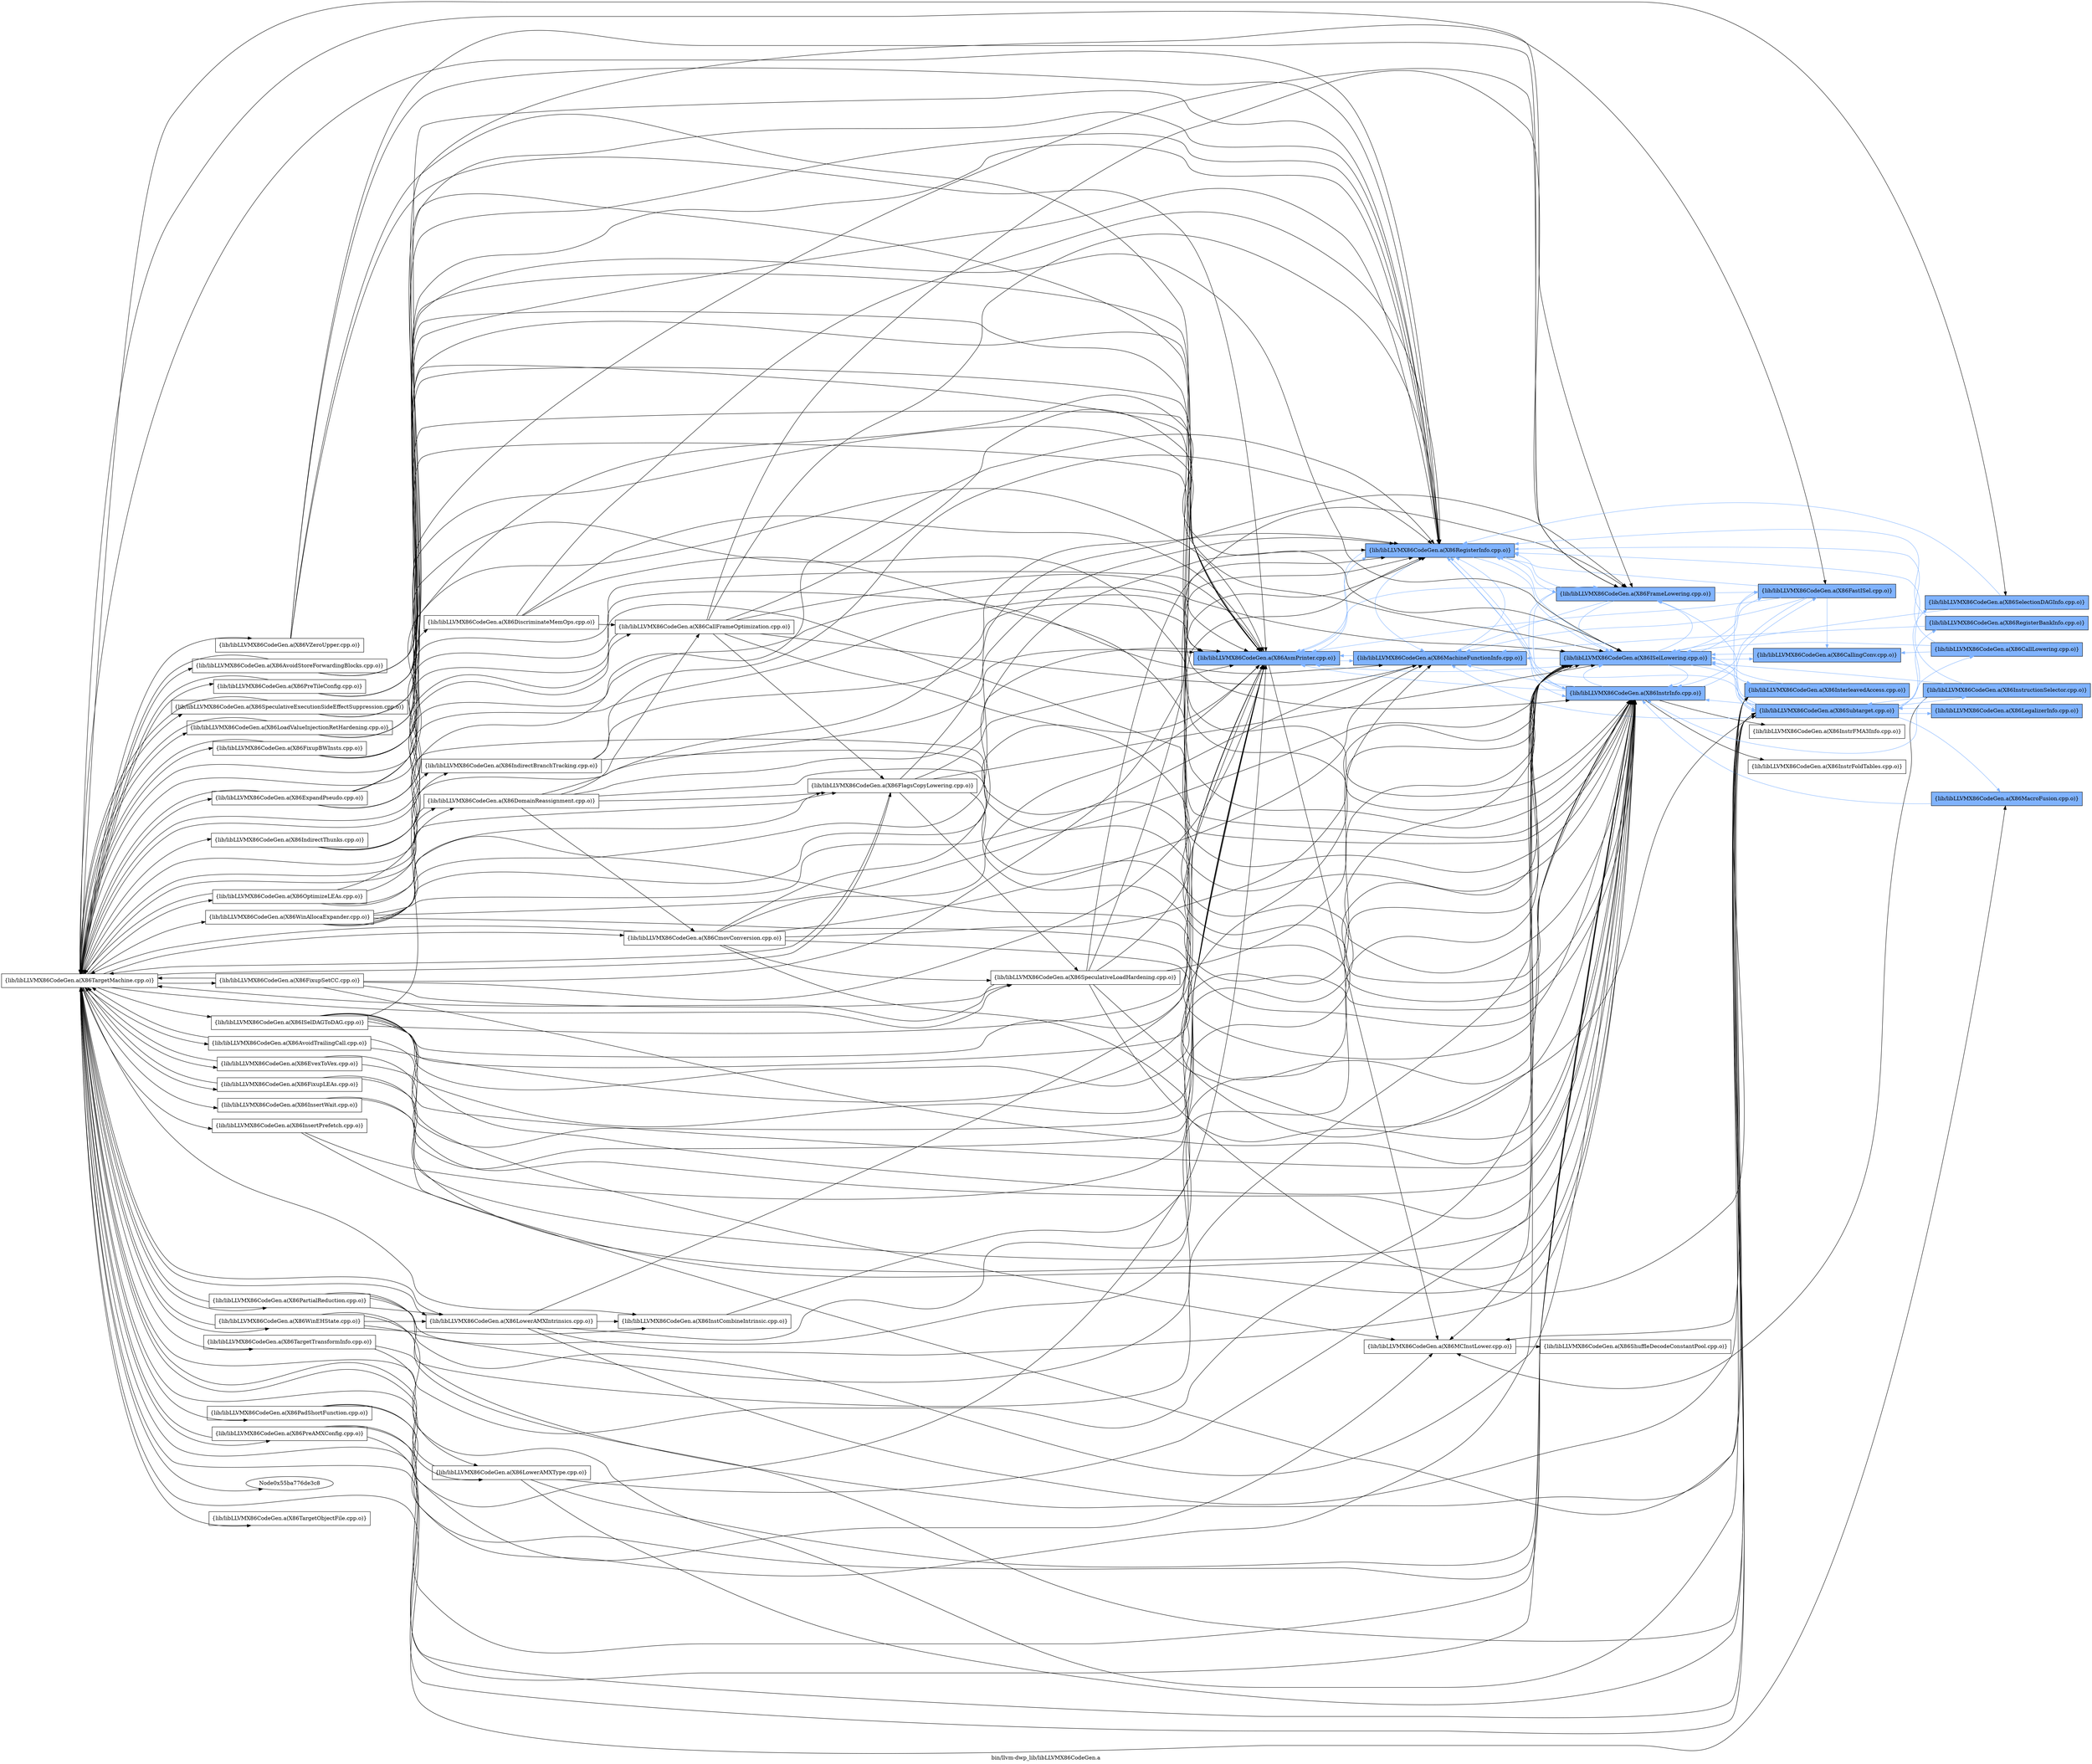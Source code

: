 digraph "bin/llvm-dwp_lib/libLLVMX86CodeGen.a" {
	label="bin/llvm-dwp_lib/libLLVMX86CodeGen.a";
	rankdir=LR;
	{ rank=same; Node0x55ba776e7658;  }
	{ rank=same; Node0x55ba776e64d8; Node0x55ba776eac18; Node0x55ba776eae48;  }
	{ rank=same; Node0x55ba776efb28; Node0x55ba776e7d38; Node0x55ba776e8288; Node0x55ba776eecc8;  }
	{ rank=same; Node0x55ba776e7a68; Node0x55ba776ef5d8; Node0x55ba776f0258; Node0x55ba776eb5c8; Node0x55ba776ee0e8; Node0x55ba776ee598;  }

	Node0x55ba776e7658 [shape=record,shape=box,group=1,style=filled,fillcolor="0.600000 0.5 1",label="{lib/libLLVMX86CodeGen.a(X86AsmPrinter.cpp.o)}"];
	Node0x55ba776e7658 -> Node0x55ba776e64d8;
	Node0x55ba776e7658 -> Node0x55ba776eac18[color="0.600000 0.5 1"];
	Node0x55ba776e7658 -> Node0x55ba776eae48[color="0.600000 0.5 1"];
	Node0x55ba776e1398 [shape=record,shape=box,group=0,label="{lib/libLLVMX86CodeGen.a(X86TargetMachine.cpp.o)}"];
	Node0x55ba776e1398 -> Node0x55ba776e7658;
	Node0x55ba776e1398 -> Node0x55ba776e64d8;
	Node0x55ba776e1398 -> Node0x55ba776eae48;
	Node0x55ba776e1398 -> Node0x55ba776de698;
	Node0x55ba776e1398 -> Node0x55ba776de3c8;
	Node0x55ba776e1398 -> Node0x55ba776e6078;
	Node0x55ba776e1398 -> Node0x55ba776e58f8;
	Node0x55ba776e1398 -> Node0x55ba776e5088;
	Node0x55ba776e1398 -> Node0x55ba776e49a8;
	Node0x55ba776e1398 -> Node0x55ba776e4048;
	Node0x55ba776e1398 -> Node0x55ba776e7d38;
	Node0x55ba776e1398 -> Node0x55ba776e8288;
	Node0x55ba776e1398 -> Node0x55ba776eecc8;
	Node0x55ba776e1398 -> Node0x55ba776eb5c8;
	Node0x55ba776e1398 -> Node0x55ba776ec428;
	Node0x55ba776e1398 -> Node0x55ba776e2018;
	Node0x55ba776e1398 -> Node0x55ba776e3a58;
	Node0x55ba776e1398 -> Node0x55ba776e2dd8;
	Node0x55ba776e1398 -> Node0x55ba776e2ba8;
	Node0x55ba776e1398 -> Node0x55ba776df7c8;
	Node0x55ba776e1398 -> Node0x55ba776df4a8;
	Node0x55ba776e1398 -> Node0x55ba776edaa8;
	Node0x55ba776e1398 -> Node0x55ba776eb988;
	Node0x55ba776e1398 -> Node0x55ba776ec1a8;
	Node0x55ba776e1398 -> Node0x55ba776eef48;
	Node0x55ba776e1398 -> Node0x55ba776ef8f8;
	Node0x55ba776e1398 -> Node0x55ba776f0078;
	Node0x55ba776e1398 -> Node0x55ba776edff8;
	Node0x55ba776e1398 -> Node0x55ba776ee958;
	Node0x55ba776e1398 -> Node0x55ba776eea48;
	Node0x55ba776e1398 -> Node0x55ba776e7928;
	Node0x55ba776e1398 -> Node0x55ba776e8508;
	Node0x55ba776e1398 -> Node0x55ba776e3ff8;
	Node0x55ba776e1398 -> Node0x55ba776e4228;
	Node0x55ba776e1398 -> Node0x55ba776e4cc8;
	Node0x55ba776e1398 -> Node0x55ba776e2928;
	Node0x55ba776e1398 -> Node0x55ba776e3508;
	Node0x55ba776e1398 -> Node0x55ba776e37d8;
	Node0x55ba776e1398 -> Node0x55ba776e13e8;
	Node0x55ba776e1398 -> Node0x55ba776e2068;
	Node0x55ba776e1398 -> Node0x55ba776e2338;
	Node0x55ba776e1398 -> Node0x55ba776ea088;
	Node0x55ba776e1398 -> Node0x55ba776eb168;
	Node0x55ba776e64d8 [shape=record,shape=box,group=0,label="{lib/libLLVMX86CodeGen.a(X86MCInstLower.cpp.o)}"];
	Node0x55ba776e64d8 -> Node0x55ba776efb28;
	Node0x55ba776eac18 [shape=record,shape=box,group=1,style=filled,fillcolor="0.600000 0.5 1",label="{lib/libLLVMX86CodeGen.a(X86MachineFunctionInfo.cpp.o)}"];
	Node0x55ba776eac18 -> Node0x55ba776e7658[color="0.600000 0.5 1"];
	Node0x55ba776eac18 -> Node0x55ba776eae48[color="0.600000 0.5 1"];
	Node0x55ba776eae48 [shape=record,shape=box,group=1,style=filled,fillcolor="0.600000 0.5 1",label="{lib/libLLVMX86CodeGen.a(X86RegisterInfo.cpp.o)}"];
	Node0x55ba776eae48 -> Node0x55ba776e7658[color="0.600000 0.5 1"];
	Node0x55ba776eae48 -> Node0x55ba776eac18[color="0.600000 0.5 1"];
	Node0x55ba776eae48 -> Node0x55ba776e7d38[color="0.600000 0.5 1"];
	Node0x55ba776eae48 -> Node0x55ba776e8288[color="0.600000 0.5 1"];
	Node0x55ba776eae48 -> Node0x55ba776eecc8[color="0.600000 0.5 1"];
	Node0x55ba776efb28 [shape=record,shape=box,group=0,label="{lib/libLLVMX86CodeGen.a(X86ShuffleDecodeConstantPool.cpp.o)}"];
	Node0x55ba776e7d38 [shape=record,shape=box,group=1,style=filled,fillcolor="0.600000 0.5 1",label="{lib/libLLVMX86CodeGen.a(X86ISelLowering.cpp.o)}"];
	Node0x55ba776e7d38 -> Node0x55ba776e7658[color="0.600000 0.5 1"];
	Node0x55ba776e7d38 -> Node0x55ba776e64d8;
	Node0x55ba776e7d38 -> Node0x55ba776eac18[color="0.600000 0.5 1"];
	Node0x55ba776e7d38 -> Node0x55ba776eae48[color="0.600000 0.5 1"];
	Node0x55ba776e7d38 -> Node0x55ba776e7a68[color="0.600000 0.5 1"];
	Node0x55ba776e7d38 -> Node0x55ba776e8288[color="0.600000 0.5 1"];
	Node0x55ba776e7d38 -> Node0x55ba776eecc8[color="0.600000 0.5 1"];
	Node0x55ba776e7d38 -> Node0x55ba776ef5d8[color="0.600000 0.5 1"];
	Node0x55ba776e7d38 -> Node0x55ba776f0258[color="0.600000 0.5 1"];
	Node0x55ba776e7d38 -> Node0x55ba776eb5c8[color="0.600000 0.5 1"];
	Node0x55ba776e8288 [shape=record,shape=box,group=1,style=filled,fillcolor="0.600000 0.5 1",label="{lib/libLLVMX86CodeGen.a(X86InstrInfo.cpp.o)}"];
	Node0x55ba776e8288 -> Node0x55ba776e7658[color="0.600000 0.5 1"];
	Node0x55ba776e8288 -> Node0x55ba776eac18[color="0.600000 0.5 1"];
	Node0x55ba776e8288 -> Node0x55ba776eae48[color="0.600000 0.5 1"];
	Node0x55ba776e8288 -> Node0x55ba776e7d38[color="0.600000 0.5 1"];
	Node0x55ba776e8288 -> Node0x55ba776e7a68[color="0.600000 0.5 1"];
	Node0x55ba776e8288 -> Node0x55ba776ee0e8;
	Node0x55ba776e8288 -> Node0x55ba776eecc8[color="0.600000 0.5 1"];
	Node0x55ba776e8288 -> Node0x55ba776ee598;
	Node0x55ba776eecc8 [shape=record,shape=box,group=1,style=filled,fillcolor="0.600000 0.5 1",label="{lib/libLLVMX86CodeGen.a(X86FrameLowering.cpp.o)}"];
	Node0x55ba776eecc8 -> Node0x55ba776e7658[color="0.600000 0.5 1"];
	Node0x55ba776eecc8 -> Node0x55ba776eac18[color="0.600000 0.5 1"];
	Node0x55ba776eecc8 -> Node0x55ba776eae48[color="0.600000 0.5 1"];
	Node0x55ba776eecc8 -> Node0x55ba776e7d38[color="0.600000 0.5 1"];
	Node0x55ba776eecc8 -> Node0x55ba776e7a68[color="0.600000 0.5 1"];
	Node0x55ba776eecc8 -> Node0x55ba776e8288[color="0.600000 0.5 1"];
	Node0x55ba776e7a68 [shape=record,shape=box,group=1,style=filled,fillcolor="0.600000 0.5 1",label="{lib/libLLVMX86CodeGen.a(X86FastISel.cpp.o)}"];
	Node0x55ba776e7a68 -> Node0x55ba776e7658[color="0.600000 0.5 1"];
	Node0x55ba776e7a68 -> Node0x55ba776eac18[color="0.600000 0.5 1"];
	Node0x55ba776e7a68 -> Node0x55ba776eae48[color="0.600000 0.5 1"];
	Node0x55ba776e7a68 -> Node0x55ba776e7d38[color="0.600000 0.5 1"];
	Node0x55ba776e7a68 -> Node0x55ba776e8288[color="0.600000 0.5 1"];
	Node0x55ba776e7a68 -> Node0x55ba776ef5d8[color="0.600000 0.5 1"];
	Node0x55ba776e7a68 -> Node0x55ba776eb5c8[color="0.600000 0.5 1"];
	Node0x55ba776ef5d8 [shape=record,shape=box,group=1,style=filled,fillcolor="0.600000 0.5 1",label="{lib/libLLVMX86CodeGen.a(X86CallingConv.cpp.o)}"];
	Node0x55ba776ef5d8 -> Node0x55ba776e7d38[color="0.600000 0.5 1"];
	Node0x55ba776f0258 [shape=record,shape=box,group=1,style=filled,fillcolor="0.600000 0.5 1",label="{lib/libLLVMX86CodeGen.a(X86InterleavedAccess.cpp.o)}"];
	Node0x55ba776f0258 -> Node0x55ba776e7d38[color="0.600000 0.5 1"];
	Node0x55ba776eb5c8 [shape=record,shape=box,group=1,style=filled,fillcolor="0.600000 0.5 1",label="{lib/libLLVMX86CodeGen.a(X86Subtarget.cpp.o)}"];
	Node0x55ba776eb5c8 -> Node0x55ba776e64d8;
	Node0x55ba776eb5c8 -> Node0x55ba776eac18[color="0.600000 0.5 1"];
	Node0x55ba776eb5c8 -> Node0x55ba776eae48[color="0.600000 0.5 1"];
	Node0x55ba776eb5c8 -> Node0x55ba776e7d38[color="0.600000 0.5 1"];
	Node0x55ba776eb5c8 -> Node0x55ba776e8288[color="0.600000 0.5 1"];
	Node0x55ba776eb5c8 -> Node0x55ba776eecc8[color="0.600000 0.5 1"];
	Node0x55ba776eb5c8 -> Node0x55ba776ec428[color="0.600000 0.5 1"];
	Node0x55ba776eb5c8 -> Node0x55ba776e5f88[color="0.600000 0.5 1"];
	Node0x55ba776eb5c8 -> Node0x55ba776e5c68[color="0.600000 0.5 1"];
	Node0x55ba776eb5c8 -> Node0x55ba776e5808[color="0.600000 0.5 1"];
	Node0x55ba776eb5c8 -> Node0x55ba776e22e8[color="0.600000 0.5 1"];
	Node0x55ba776eb5c8 -> Node0x55ba776e2018[color="0.600000 0.5 1"];
	Node0x55ba776ee0e8 [shape=record,shape=box,group=0,label="{lib/libLLVMX86CodeGen.a(X86InstrFoldTables.cpp.o)}"];
	Node0x55ba776ee598 [shape=record,shape=box,group=0,label="{lib/libLLVMX86CodeGen.a(X86InstrFMA3Info.cpp.o)}"];
	Node0x55ba776ec428 [shape=record,shape=box,group=1,style=filled,fillcolor="0.600000 0.5 1",label="{lib/libLLVMX86CodeGen.a(X86SelectionDAGInfo.cpp.o)}"];
	Node0x55ba776ec428 -> Node0x55ba776eae48[color="0.600000 0.5 1"];
	Node0x55ba776ec428 -> Node0x55ba776e7d38[color="0.600000 0.5 1"];
	Node0x55ba776e5f88 [shape=record,shape=box,group=1,style=filled,fillcolor="0.600000 0.5 1",label="{lib/libLLVMX86CodeGen.a(X86CallLowering.cpp.o)}"];
	Node0x55ba776e5f88 -> Node0x55ba776eae48[color="0.600000 0.5 1"];
	Node0x55ba776e5f88 -> Node0x55ba776e7d38[color="0.600000 0.5 1"];
	Node0x55ba776e5f88 -> Node0x55ba776ef5d8[color="0.600000 0.5 1"];
	Node0x55ba776e5c68 [shape=record,shape=box,group=1,style=filled,fillcolor="0.600000 0.5 1",label="{lib/libLLVMX86CodeGen.a(X86LegalizerInfo.cpp.o)}"];
	Node0x55ba776e5c68 -> Node0x55ba776eb5c8[color="0.600000 0.5 1"];
	Node0x55ba776e5808 [shape=record,shape=box,group=1,style=filled,fillcolor="0.600000 0.5 1",label="{lib/libLLVMX86CodeGen.a(X86RegisterBankInfo.cpp.o)}"];
	Node0x55ba776e5808 -> Node0x55ba776eac18[color="0.600000 0.5 1"];
	Node0x55ba776e5808 -> Node0x55ba776eae48[color="0.600000 0.5 1"];
	Node0x55ba776e22e8 [shape=record,shape=box,group=1,style=filled,fillcolor="0.600000 0.5 1",label="{lib/libLLVMX86CodeGen.a(X86InstructionSelector.cpp.o)}"];
	Node0x55ba776e22e8 -> Node0x55ba776e64d8;
	Node0x55ba776e22e8 -> Node0x55ba776eae48[color="0.600000 0.5 1"];
	Node0x55ba776e22e8 -> Node0x55ba776e7d38[color="0.600000 0.5 1"];
	Node0x55ba776e22e8 -> Node0x55ba776e8288[color="0.600000 0.5 1"];
	Node0x55ba776e22e8 -> Node0x55ba776eb5c8[color="0.600000 0.5 1"];
	Node0x55ba776e2018 [shape=record,shape=box,group=1,style=filled,fillcolor="0.600000 0.5 1",label="{lib/libLLVMX86CodeGen.a(X86MacroFusion.cpp.o)}"];
	Node0x55ba776e2018 -> Node0x55ba776e8288[color="0.600000 0.5 1"];
	Node0x55ba776de698 [shape=record,shape=box,group=0,label="{lib/libLLVMX86CodeGen.a(X86ExpandPseudo.cpp.o)}"];
	Node0x55ba776de698 -> Node0x55ba776e7658;
	Node0x55ba776de698 -> Node0x55ba776eac18;
	Node0x55ba776de698 -> Node0x55ba776e7d38;
	Node0x55ba776de698 -> Node0x55ba776e8288;
	Node0x55ba776de698 -> Node0x55ba776eecc8;
	Node0x55ba776de698 -> Node0x55ba776e1398;
	Node0x55ba776e6078 [shape=record,shape=box,group=0,label="{lib/libLLVMX86CodeGen.a(X86SpeculativeLoadHardening.cpp.o)}"];
	Node0x55ba776e6078 -> Node0x55ba776e7658;
	Node0x55ba776e6078 -> Node0x55ba776eae48;
	Node0x55ba776e6078 -> Node0x55ba776e7d38;
	Node0x55ba776e6078 -> Node0x55ba776e8288;
	Node0x55ba776e6078 -> Node0x55ba776eecc8;
	Node0x55ba776e6078 -> Node0x55ba776eb5c8;
	Node0x55ba776e6078 -> Node0x55ba776e1398;
	Node0x55ba776e58f8 [shape=record,shape=box,group=0,label="{lib/libLLVMX86CodeGen.a(X86FlagsCopyLowering.cpp.o)}"];
	Node0x55ba776e58f8 -> Node0x55ba776e7658;
	Node0x55ba776e58f8 -> Node0x55ba776eae48;
	Node0x55ba776e58f8 -> Node0x55ba776e6078;
	Node0x55ba776e58f8 -> Node0x55ba776e7d38;
	Node0x55ba776e58f8 -> Node0x55ba776e8288;
	Node0x55ba776e58f8 -> Node0x55ba776e1398;
	Node0x55ba776e5088 [shape=record,shape=box,group=0,label="{lib/libLLVMX86CodeGen.a(X86FixupSetCC.cpp.o)}"];
	Node0x55ba776e5088 -> Node0x55ba776e7658;
	Node0x55ba776e5088 -> Node0x55ba776eae48;
	Node0x55ba776e5088 -> Node0x55ba776e6078;
	Node0x55ba776e5088 -> Node0x55ba776e8288;
	Node0x55ba776e5088 -> Node0x55ba776e1398;
	Node0x55ba776e49a8 [shape=record,shape=box,group=0,label="{lib/libLLVMX86CodeGen.a(X86OptimizeLEAs.cpp.o)}"];
	Node0x55ba776e49a8 -> Node0x55ba776e7658;
	Node0x55ba776e49a8 -> Node0x55ba776eae48;
	Node0x55ba776e49a8 -> Node0x55ba776e58f8;
	Node0x55ba776e49a8 -> Node0x55ba776e8288;
	Node0x55ba776e49a8 -> Node0x55ba776e1398;
	Node0x55ba776e4048 [shape=record,shape=box,group=0,label="{lib/libLLVMX86CodeGen.a(X86CallFrameOptimization.cpp.o)}"];
	Node0x55ba776e4048 -> Node0x55ba776e7658;
	Node0x55ba776e4048 -> Node0x55ba776eac18;
	Node0x55ba776e4048 -> Node0x55ba776eae48;
	Node0x55ba776e4048 -> Node0x55ba776e58f8;
	Node0x55ba776e4048 -> Node0x55ba776e7d38;
	Node0x55ba776e4048 -> Node0x55ba776e8288;
	Node0x55ba776e4048 -> Node0x55ba776eecc8;
	Node0x55ba776e4048 -> Node0x55ba776e1398;
	Node0x55ba776e3a58 [shape=record,shape=box,group=0,label="{lib/libLLVMX86CodeGen.a(X86InstCombineIntrinsic.cpp.o)}"];
	Node0x55ba776e3a58 -> Node0x55ba776e7d38;
	Node0x55ba776e2dd8 [shape=record,shape=box,group=0,label="{lib/libLLVMX86CodeGen.a(X86SpeculativeExecutionSideEffectSuppression.cpp.o)}"];
	Node0x55ba776e2dd8 -> Node0x55ba776e7658;
	Node0x55ba776e2dd8 -> Node0x55ba776eae48;
	Node0x55ba776e2dd8 -> Node0x55ba776e8288;
	Node0x55ba776e2dd8 -> Node0x55ba776e1398;
	Node0x55ba776e2ba8 [shape=record,shape=box,group=0,label="{lib/libLLVMX86CodeGen.a(X86IndirectThunks.cpp.o)}"];
	Node0x55ba776e2ba8 -> Node0x55ba776e7658;
	Node0x55ba776e2ba8 -> Node0x55ba776e7d38;
	Node0x55ba776e2ba8 -> Node0x55ba776e8288;
	Node0x55ba776df7c8 [shape=record,shape=box,group=0,label="{lib/libLLVMX86CodeGen.a(X86LoadValueInjectionRetHardening.cpp.o)}"];
	Node0x55ba776df7c8 -> Node0x55ba776e7658;
	Node0x55ba776df7c8 -> Node0x55ba776eae48;
	Node0x55ba776df7c8 -> Node0x55ba776e8288;
	Node0x55ba776df7c8 -> Node0x55ba776e1398;
	Node0x55ba776df4a8 [shape=record,shape=box,group=0,label="{lib/libLLVMX86CodeGen.a(X86AvoidTrailingCall.cpp.o)}"];
	Node0x55ba776df4a8 -> Node0x55ba776e7658;
	Node0x55ba776df4a8 -> Node0x55ba776e8288;
	Node0x55ba776df4a8 -> Node0x55ba776e1398;
	Node0x55ba776edaa8 [shape=record,shape=box,group=0,label="{lib/libLLVMX86CodeGen.a(X86AvoidStoreForwardingBlocks.cpp.o)}"];
	Node0x55ba776edaa8 -> Node0x55ba776e7658;
	Node0x55ba776edaa8 -> Node0x55ba776eae48;
	Node0x55ba776edaa8 -> Node0x55ba776e8288;
	Node0x55ba776edaa8 -> Node0x55ba776e1398;
	Node0x55ba776eb988 [shape=record,shape=box,group=0,label="{lib/libLLVMX86CodeGen.a(X86PreTileConfig.cpp.o)}"];
	Node0x55ba776eb988 -> Node0x55ba776e7658;
	Node0x55ba776eb988 -> Node0x55ba776eae48;
	Node0x55ba776eb988 -> Node0x55ba776e7d38;
	Node0x55ba776eb988 -> Node0x55ba776e7a68;
	Node0x55ba776eb988 -> Node0x55ba776e8288;
	Node0x55ba776eb988 -> Node0x55ba776e1398;
	Node0x55ba776ec1a8 [shape=record,shape=box,group=0,label="{lib/libLLVMX86CodeGen.a(X86CmovConversion.cpp.o)}"];
	Node0x55ba776ec1a8 -> Node0x55ba776e7658;
	Node0x55ba776ec1a8 -> Node0x55ba776eac18;
	Node0x55ba776ec1a8 -> Node0x55ba776eae48;
	Node0x55ba776ec1a8 -> Node0x55ba776e6078;
	Node0x55ba776ec1a8 -> Node0x55ba776e7d38;
	Node0x55ba776ec1a8 -> Node0x55ba776e8288;
	Node0x55ba776ec1a8 -> Node0x55ba776eb5c8;
	Node0x55ba776ec1a8 -> Node0x55ba776e1398;
	Node0x55ba776eef48 [shape=record,shape=box,group=0,label="{lib/libLLVMX86CodeGen.a(X86ISelDAGToDAG.cpp.o)}"];
	Node0x55ba776eef48 -> Node0x55ba776e7658;
	Node0x55ba776eef48 -> Node0x55ba776e64d8;
	Node0x55ba776eef48 -> Node0x55ba776eac18;
	Node0x55ba776eef48 -> Node0x55ba776eae48;
	Node0x55ba776eef48 -> Node0x55ba776e7d38;
	Node0x55ba776eef48 -> Node0x55ba776e8288;
	Node0x55ba776eef48 -> Node0x55ba776eb5c8;
	Node0x55ba776eef48 -> Node0x55ba776ef8f8;
	Node0x55ba776ef8f8 [shape=record,shape=box,group=0,label="{lib/libLLVMX86CodeGen.a(X86IndirectBranchTracking.cpp.o)}"];
	Node0x55ba776ef8f8 -> Node0x55ba776e7658;
	Node0x55ba776ef8f8 -> Node0x55ba776eae48;
	Node0x55ba776ef8f8 -> Node0x55ba776e8288;
	Node0x55ba776f0078 [shape=record,shape=box,group=0,label="{lib/libLLVMX86CodeGen.a(X86EvexToVex.cpp.o)}"];
	Node0x55ba776f0078 -> Node0x55ba776e7658;
	Node0x55ba776f0078 -> Node0x55ba776e8288;
	Node0x55ba776f0078 -> Node0x55ba776e1398;
	Node0x55ba776edff8 [shape=record,shape=box,group=0,label="{lib/libLLVMX86CodeGen.a(X86DiscriminateMemOps.cpp.o)}"];
	Node0x55ba776edff8 -> Node0x55ba776e7658;
	Node0x55ba776edff8 -> Node0x55ba776eae48;
	Node0x55ba776edff8 -> Node0x55ba776e4048;
	Node0x55ba776edff8 -> Node0x55ba776e8288;
	Node0x55ba776ee958 [shape=record,shape=box,group=0,label="{lib/libLLVMX86CodeGen.a(X86InsertPrefetch.cpp.o)}"];
	Node0x55ba776ee958 -> Node0x55ba776e7658;
	Node0x55ba776ee958 -> Node0x55ba776e8288;
	Node0x55ba776eea48 [shape=record,shape=box,group=0,label="{lib/libLLVMX86CodeGen.a(X86FixupBWInsts.cpp.o)}"];
	Node0x55ba776eea48 -> Node0x55ba776e7658;
	Node0x55ba776eea48 -> Node0x55ba776eae48;
	Node0x55ba776eea48 -> Node0x55ba776e8288;
	Node0x55ba776eea48 -> Node0x55ba776e1398;
	Node0x55ba776e7928 [shape=record,shape=box,group=0,label="{lib/libLLVMX86CodeGen.a(X86PadShortFunction.cpp.o)}"];
	Node0x55ba776e7928 -> Node0x55ba776e7658;
	Node0x55ba776e7928 -> Node0x55ba776e8288;
	Node0x55ba776e8508 [shape=record,shape=box,group=0,label="{lib/libLLVMX86CodeGen.a(X86FixupLEAs.cpp.o)}"];
	Node0x55ba776e8508 -> Node0x55ba776e7658;
	Node0x55ba776e8508 -> Node0x55ba776e8288;
	Node0x55ba776e8508 -> Node0x55ba776e1398;
	Node0x55ba776e3ff8 [shape=record,shape=box,group=0,label="{lib/libLLVMX86CodeGen.a(X86LowerAMXIntrinsics.cpp.o)}"];
	Node0x55ba776e3ff8 -> Node0x55ba776eae48;
	Node0x55ba776e3ff8 -> Node0x55ba776e7d38;
	Node0x55ba776e3ff8 -> Node0x55ba776e8288;
	Node0x55ba776e3ff8 -> Node0x55ba776f0258;
	Node0x55ba776e3ff8 -> Node0x55ba776e1398;
	Node0x55ba776e3ff8 -> Node0x55ba776e3a58;
	Node0x55ba776e4228 [shape=record,shape=box,group=0,label="{lib/libLLVMX86CodeGen.a(X86LowerAMXType.cpp.o)}"];
	Node0x55ba776e4228 -> Node0x55ba776e7d38;
	Node0x55ba776e4228 -> Node0x55ba776e8288;
	Node0x55ba776e4228 -> Node0x55ba776f0258;
	Node0x55ba776e4228 -> Node0x55ba776e1398;
	Node0x55ba776e4cc8 [shape=record,shape=box,group=0,label="{lib/libLLVMX86CodeGen.a(X86PreAMXConfig.cpp.o)}"];
	Node0x55ba776e4cc8 -> Node0x55ba776e7d38;
	Node0x55ba776e4cc8 -> Node0x55ba776e8288;
	Node0x55ba776e4cc8 -> Node0x55ba776f0258;
	Node0x55ba776e4cc8 -> Node0x55ba776e1398;
	Node0x55ba776e2928 [shape=record,shape=box,group=0,label="{lib/libLLVMX86CodeGen.a(X86DomainReassignment.cpp.o)}"];
	Node0x55ba776e2928 -> Node0x55ba776e7658;
	Node0x55ba776e2928 -> Node0x55ba776eae48;
	Node0x55ba776e2928 -> Node0x55ba776e58f8;
	Node0x55ba776e2928 -> Node0x55ba776e4048;
	Node0x55ba776e2928 -> Node0x55ba776e8288;
	Node0x55ba776e2928 -> Node0x55ba776e1398;
	Node0x55ba776e2928 -> Node0x55ba776ec1a8;
	Node0x55ba776e3508 [shape=record,shape=box,group=0,label="{lib/libLLVMX86CodeGen.a(X86PartialReduction.cpp.o)}"];
	Node0x55ba776e3508 -> Node0x55ba776e7d38;
	Node0x55ba776e3508 -> Node0x55ba776e8288;
	Node0x55ba776e3508 -> Node0x55ba776f0258;
	Node0x55ba776e3508 -> Node0x55ba776e1398;
	Node0x55ba776e3508 -> Node0x55ba776e3ff8;
	Node0x55ba776e37d8 [shape=record,shape=box,group=0,label="{lib/libLLVMX86CodeGen.a(X86TargetObjectFile.cpp.o)}"];
	Node0x55ba776e13e8 [shape=record,shape=box,group=0,label="{lib/libLLVMX86CodeGen.a(X86TargetTransformInfo.cpp.o)}"];
	Node0x55ba776e13e8 -> Node0x55ba776e7d38;
	Node0x55ba776e13e8 -> Node0x55ba776eb5c8;
	Node0x55ba776e2068 [shape=record,shape=box,group=0,label="{lib/libLLVMX86CodeGen.a(X86VZeroUpper.cpp.o)}"];
	Node0x55ba776e2068 -> Node0x55ba776e7658;
	Node0x55ba776e2068 -> Node0x55ba776eae48;
	Node0x55ba776e2068 -> Node0x55ba776e8288;
	Node0x55ba776e2068 -> Node0x55ba776eecc8;
	Node0x55ba776e2338 [shape=record,shape=box,group=0,label="{lib/libLLVMX86CodeGen.a(X86WinAllocaExpander.cpp.o)}"];
	Node0x55ba776e2338 -> Node0x55ba776e7658;
	Node0x55ba776e2338 -> Node0x55ba776eac18;
	Node0x55ba776e2338 -> Node0x55ba776e58f8;
	Node0x55ba776e2338 -> Node0x55ba776e7d38;
	Node0x55ba776e2338 -> Node0x55ba776e8288;
	Node0x55ba776e2338 -> Node0x55ba776eecc8;
	Node0x55ba776e2338 -> Node0x55ba776e2928;
	Node0x55ba776ea088 [shape=record,shape=box,group=0,label="{lib/libLLVMX86CodeGen.a(X86WinEHState.cpp.o)}"];
	Node0x55ba776ea088 -> Node0x55ba776e7d38;
	Node0x55ba776ea088 -> Node0x55ba776f0258;
	Node0x55ba776ea088 -> Node0x55ba776e1398;
	Node0x55ba776ea088 -> Node0x55ba776e3a58;
	Node0x55ba776ea088 -> Node0x55ba776e3ff8;
	Node0x55ba776ea088 -> Node0x55ba776e4228;
	Node0x55ba776eb168 [shape=record,shape=box,group=0,label="{lib/libLLVMX86CodeGen.a(X86InsertWait.cpp.o)}"];
	Node0x55ba776eb168 -> Node0x55ba776e7658;
	Node0x55ba776eb168 -> Node0x55ba776e8288;
}
